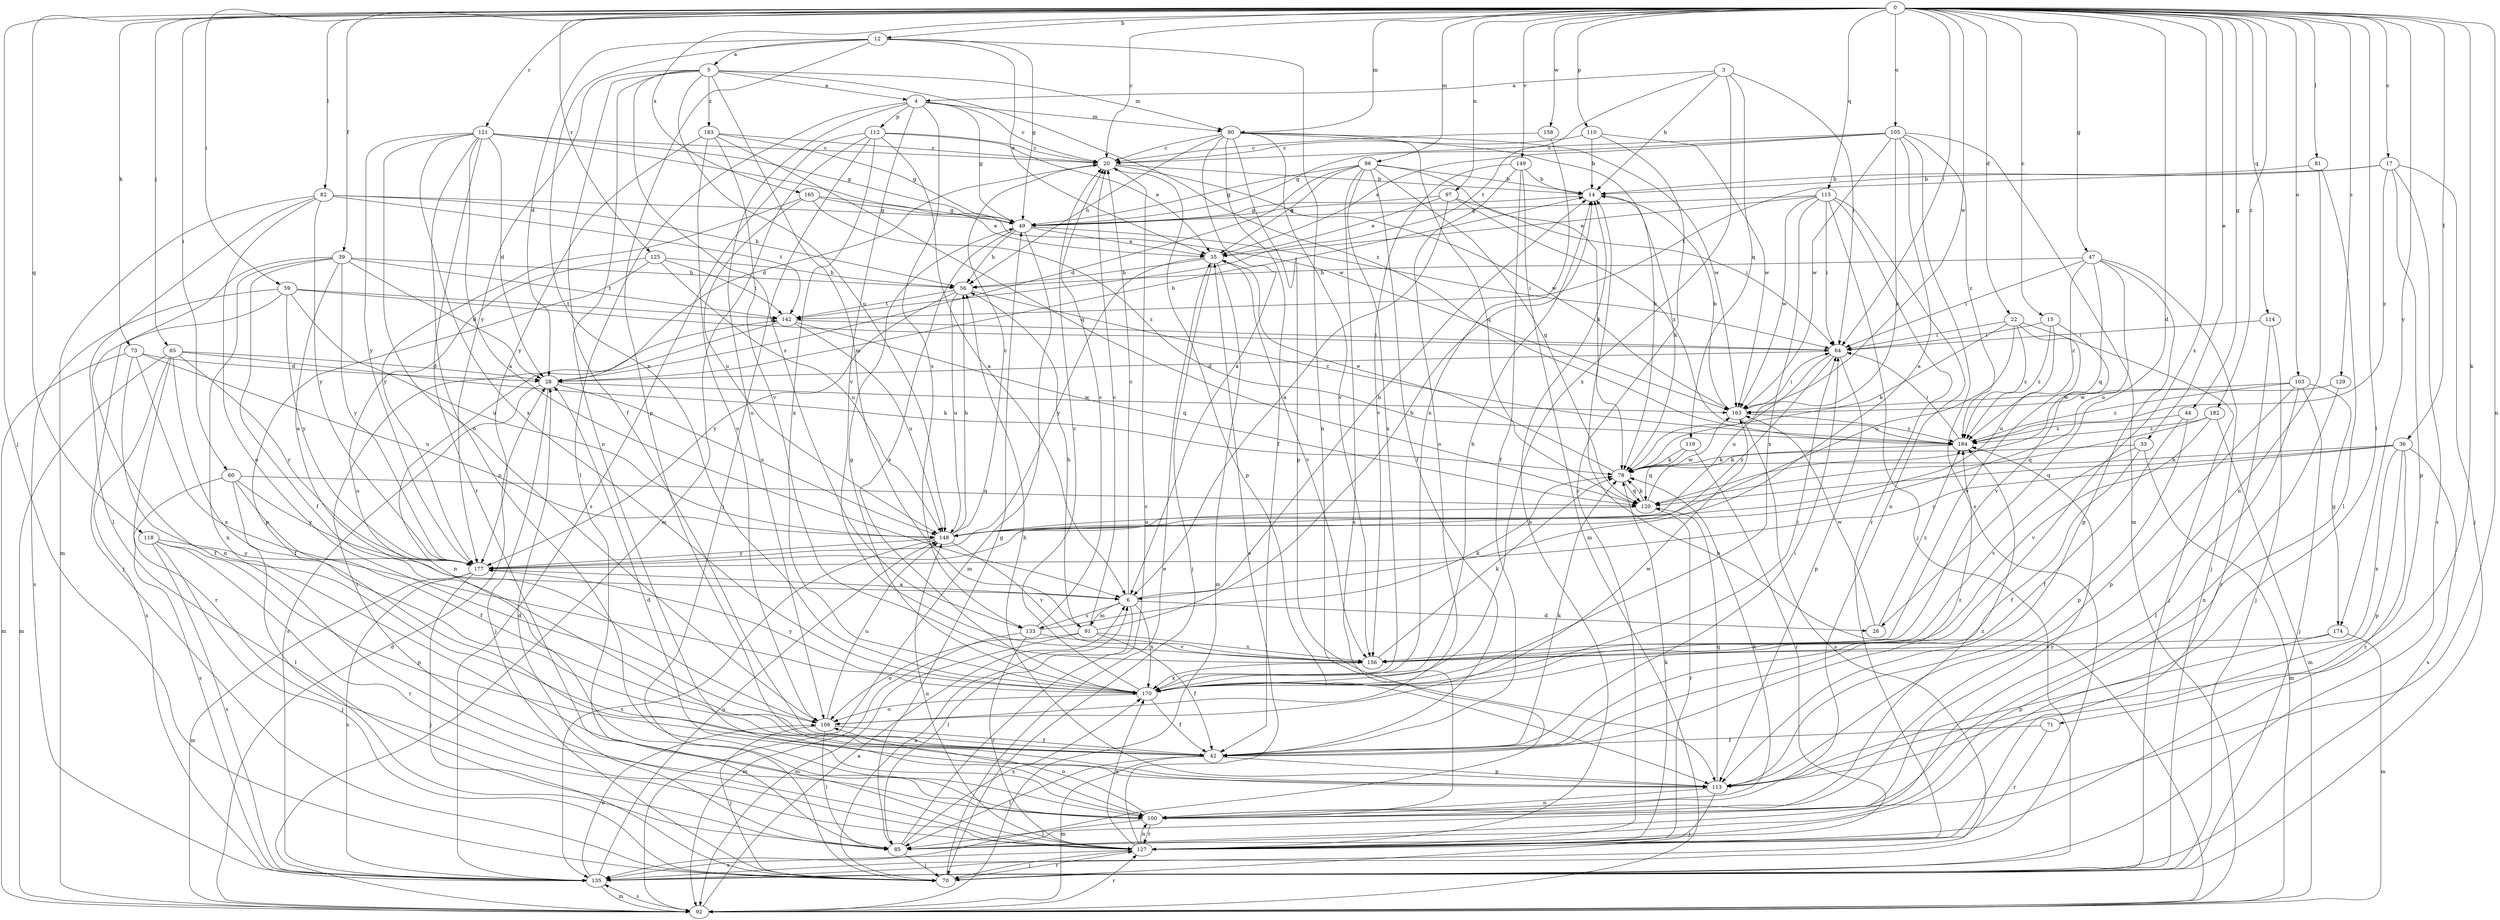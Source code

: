 strict digraph  {
0;
3;
4;
5;
6;
12;
14;
15;
17;
20;
22;
26;
28;
33;
35;
36;
39;
42;
44;
47;
49;
56;
59;
60;
64;
65;
70;
71;
73;
78;
81;
82;
85;
86;
90;
91;
92;
97;
100;
103;
105;
106;
110;
112;
113;
114;
115;
118;
119;
120;
121;
125;
127;
129;
133;
135;
142;
148;
149;
156;
158;
163;
165;
170;
174;
177;
182;
183;
184;
0 -> 12  [label=b];
0 -> 15  [label=c];
0 -> 17  [label=c];
0 -> 20  [label=c];
0 -> 22  [label=d];
0 -> 26  [label=d];
0 -> 33  [label=e];
0 -> 36  [label=f];
0 -> 39  [label=f];
0 -> 44  [label=g];
0 -> 47  [label=g];
0 -> 59  [label=i];
0 -> 60  [label=i];
0 -> 64  [label=i];
0 -> 65  [label=j];
0 -> 70  [label=j];
0 -> 71  [label=k];
0 -> 73  [label=k];
0 -> 81  [label=l];
0 -> 82  [label=l];
0 -> 85  [label=l];
0 -> 86  [label=m];
0 -> 90  [label=m];
0 -> 97  [label=n];
0 -> 100  [label=n];
0 -> 103  [label=o];
0 -> 105  [label=o];
0 -> 110  [label=p];
0 -> 114  [label=q];
0 -> 115  [label=q];
0 -> 118  [label=q];
0 -> 121  [label=r];
0 -> 125  [label=r];
0 -> 129  [label=s];
0 -> 149  [label=v];
0 -> 158  [label=w];
0 -> 163  [label=w];
0 -> 165  [label=x];
0 -> 170  [label=x];
0 -> 174  [label=y];
0 -> 182  [label=z];
3 -> 4  [label=a];
3 -> 14  [label=b];
3 -> 64  [label=i];
3 -> 119  [label=q];
3 -> 142  [label=t];
3 -> 170  [label=x];
4 -> 20  [label=c];
4 -> 49  [label=g];
4 -> 85  [label=l];
4 -> 90  [label=m];
4 -> 106  [label=o];
4 -> 112  [label=p];
4 -> 133  [label=s];
4 -> 156  [label=v];
5 -> 4  [label=a];
5 -> 42  [label=f];
5 -> 90  [label=m];
5 -> 91  [label=m];
5 -> 100  [label=n];
5 -> 133  [label=s];
5 -> 148  [label=u];
5 -> 177  [label=y];
5 -> 183  [label=z];
5 -> 184  [label=z];
6 -> 14  [label=b];
6 -> 20  [label=c];
6 -> 26  [label=d];
6 -> 85  [label=l];
6 -> 91  [label=m];
6 -> 133  [label=s];
6 -> 170  [label=x];
12 -> 5  [label=a];
12 -> 28  [label=d];
12 -> 35  [label=e];
12 -> 49  [label=g];
12 -> 100  [label=n];
12 -> 113  [label=p];
12 -> 170  [label=x];
14 -> 49  [label=g];
14 -> 78  [label=k];
15 -> 64  [label=i];
15 -> 148  [label=u];
15 -> 156  [label=v];
15 -> 184  [label=z];
17 -> 14  [label=b];
17 -> 70  [label=j];
17 -> 113  [label=p];
17 -> 135  [label=s];
17 -> 142  [label=t];
17 -> 184  [label=z];
20 -> 14  [label=b];
20 -> 28  [label=d];
20 -> 113  [label=p];
20 -> 163  [label=w];
22 -> 64  [label=i];
22 -> 70  [label=j];
22 -> 78  [label=k];
22 -> 148  [label=u];
22 -> 156  [label=v];
22 -> 184  [label=z];
26 -> 163  [label=w];
26 -> 184  [label=z];
28 -> 14  [label=b];
28 -> 70  [label=j];
28 -> 135  [label=s];
28 -> 148  [label=u];
28 -> 163  [label=w];
33 -> 42  [label=f];
33 -> 78  [label=k];
33 -> 92  [label=m];
33 -> 156  [label=v];
35 -> 56  [label=h];
35 -> 70  [label=j];
35 -> 92  [label=m];
35 -> 156  [label=v];
35 -> 177  [label=y];
36 -> 78  [label=k];
36 -> 113  [label=p];
36 -> 120  [label=q];
36 -> 127  [label=r];
36 -> 135  [label=s];
36 -> 170  [label=x];
36 -> 177  [label=y];
39 -> 6  [label=a];
39 -> 28  [label=d];
39 -> 42  [label=f];
39 -> 56  [label=h];
39 -> 70  [label=j];
39 -> 100  [label=n];
39 -> 142  [label=t];
39 -> 177  [label=y];
42 -> 64  [label=i];
42 -> 78  [label=k];
42 -> 85  [label=l];
42 -> 92  [label=m];
42 -> 113  [label=p];
42 -> 184  [label=z];
44 -> 42  [label=f];
44 -> 113  [label=p];
44 -> 184  [label=z];
47 -> 56  [label=h];
47 -> 64  [label=i];
47 -> 70  [label=j];
47 -> 113  [label=p];
47 -> 120  [label=q];
47 -> 148  [label=u];
47 -> 184  [label=z];
49 -> 35  [label=e];
49 -> 56  [label=h];
49 -> 64  [label=i];
49 -> 92  [label=m];
49 -> 170  [label=x];
56 -> 142  [label=t];
56 -> 148  [label=u];
56 -> 177  [label=y];
56 -> 184  [label=z];
59 -> 64  [label=i];
59 -> 100  [label=n];
59 -> 135  [label=s];
59 -> 142  [label=t];
59 -> 148  [label=u];
59 -> 177  [label=y];
60 -> 42  [label=f];
60 -> 85  [label=l];
60 -> 120  [label=q];
60 -> 135  [label=s];
60 -> 177  [label=y];
64 -> 28  [label=d];
64 -> 113  [label=p];
64 -> 148  [label=u];
64 -> 177  [label=y];
65 -> 28  [label=d];
65 -> 42  [label=f];
65 -> 78  [label=k];
65 -> 92  [label=m];
65 -> 127  [label=r];
65 -> 135  [label=s];
65 -> 177  [label=y];
70 -> 6  [label=a];
70 -> 35  [label=e];
70 -> 127  [label=r];
71 -> 42  [label=f];
71 -> 127  [label=r];
73 -> 28  [label=d];
73 -> 42  [label=f];
73 -> 92  [label=m];
73 -> 148  [label=u];
73 -> 170  [label=x];
78 -> 35  [label=e];
78 -> 120  [label=q];
81 -> 14  [label=b];
81 -> 85  [label=l];
81 -> 100  [label=n];
82 -> 49  [label=g];
82 -> 56  [label=h];
82 -> 85  [label=l];
82 -> 92  [label=m];
82 -> 106  [label=o];
82 -> 142  [label=t];
82 -> 177  [label=y];
85 -> 20  [label=c];
85 -> 28  [label=d];
85 -> 49  [label=g];
85 -> 70  [label=j];
85 -> 170  [label=x];
85 -> 184  [label=z];
86 -> 14  [label=b];
86 -> 28  [label=d];
86 -> 35  [label=e];
86 -> 42  [label=f];
86 -> 49  [label=g];
86 -> 78  [label=k];
86 -> 120  [label=q];
86 -> 135  [label=s];
86 -> 170  [label=x];
90 -> 6  [label=a];
90 -> 20  [label=c];
90 -> 42  [label=f];
90 -> 56  [label=h];
90 -> 78  [label=k];
90 -> 113  [label=p];
90 -> 120  [label=q];
90 -> 156  [label=v];
90 -> 163  [label=w];
91 -> 14  [label=b];
91 -> 20  [label=c];
91 -> 42  [label=f];
91 -> 56  [label=h];
91 -> 92  [label=m];
91 -> 106  [label=o];
91 -> 156  [label=v];
92 -> 6  [label=a];
92 -> 14  [label=b];
92 -> 28  [label=d];
92 -> 127  [label=r];
92 -> 135  [label=s];
97 -> 6  [label=a];
97 -> 35  [label=e];
97 -> 49  [label=g];
97 -> 64  [label=i];
97 -> 184  [label=z];
100 -> 28  [label=d];
100 -> 78  [label=k];
100 -> 85  [label=l];
100 -> 106  [label=o];
100 -> 127  [label=r];
100 -> 184  [label=z];
103 -> 70  [label=j];
103 -> 85  [label=l];
103 -> 113  [label=p];
103 -> 163  [label=w];
103 -> 184  [label=z];
103 -> 174  [label=g];
105 -> 6  [label=a];
105 -> 20  [label=c];
105 -> 35  [label=e];
105 -> 49  [label=g];
105 -> 78  [label=k];
105 -> 92  [label=m];
105 -> 135  [label=s];
105 -> 163  [label=w];
105 -> 184  [label=z];
106 -> 42  [label=f];
106 -> 70  [label=j];
106 -> 85  [label=l];
106 -> 148  [label=u];
106 -> 163  [label=w];
110 -> 14  [label=b];
110 -> 20  [label=c];
110 -> 127  [label=r];
110 -> 163  [label=w];
112 -> 6  [label=a];
112 -> 20  [label=c];
112 -> 35  [label=e];
112 -> 70  [label=j];
112 -> 92  [label=m];
112 -> 135  [label=s];
112 -> 170  [label=x];
113 -> 56  [label=h];
113 -> 70  [label=j];
113 -> 100  [label=n];
113 -> 120  [label=q];
114 -> 64  [label=i];
114 -> 70  [label=j];
114 -> 127  [label=r];
115 -> 35  [label=e];
115 -> 49  [label=g];
115 -> 64  [label=i];
115 -> 70  [label=j];
115 -> 100  [label=n];
115 -> 127  [label=r];
115 -> 163  [label=w];
115 -> 170  [label=x];
118 -> 70  [label=j];
118 -> 113  [label=p];
118 -> 127  [label=r];
118 -> 135  [label=s];
118 -> 177  [label=y];
119 -> 78  [label=k];
119 -> 120  [label=q];
119 -> 127  [label=r];
120 -> 78  [label=k];
120 -> 127  [label=r];
120 -> 148  [label=u];
120 -> 163  [label=w];
121 -> 6  [label=a];
121 -> 20  [label=c];
121 -> 28  [label=d];
121 -> 49  [label=g];
121 -> 100  [label=n];
121 -> 106  [label=o];
121 -> 127  [label=r];
121 -> 163  [label=w];
121 -> 170  [label=x];
121 -> 177  [label=y];
125 -> 56  [label=h];
125 -> 106  [label=o];
125 -> 113  [label=p];
125 -> 142  [label=t];
125 -> 148  [label=u];
127 -> 14  [label=b];
127 -> 35  [label=e];
127 -> 70  [label=j];
127 -> 78  [label=k];
127 -> 100  [label=n];
127 -> 135  [label=s];
127 -> 142  [label=t];
127 -> 148  [label=u];
127 -> 170  [label=x];
129 -> 100  [label=n];
129 -> 163  [label=w];
133 -> 20  [label=c];
133 -> 78  [label=k];
133 -> 92  [label=m];
133 -> 127  [label=r];
133 -> 156  [label=v];
135 -> 92  [label=m];
135 -> 106  [label=o];
135 -> 148  [label=u];
142 -> 64  [label=i];
142 -> 100  [label=n];
142 -> 120  [label=q];
142 -> 148  [label=u];
148 -> 20  [label=c];
148 -> 56  [label=h];
148 -> 135  [label=s];
148 -> 156  [label=v];
148 -> 177  [label=y];
149 -> 14  [label=b];
149 -> 42  [label=f];
149 -> 92  [label=m];
149 -> 106  [label=o];
149 -> 156  [label=v];
156 -> 78  [label=k];
156 -> 170  [label=x];
158 -> 20  [label=c];
158 -> 170  [label=x];
163 -> 14  [label=b];
163 -> 64  [label=i];
163 -> 135  [label=s];
163 -> 184  [label=z];
165 -> 35  [label=e];
165 -> 49  [label=g];
165 -> 148  [label=u];
165 -> 177  [label=y];
165 -> 184  [label=z];
170 -> 14  [label=b];
170 -> 20  [label=c];
170 -> 42  [label=f];
170 -> 49  [label=g];
170 -> 64  [label=i];
170 -> 106  [label=o];
170 -> 177  [label=y];
174 -> 92  [label=m];
174 -> 113  [label=p];
174 -> 156  [label=v];
177 -> 6  [label=a];
177 -> 70  [label=j];
177 -> 92  [label=m];
177 -> 135  [label=s];
182 -> 92  [label=m];
182 -> 120  [label=q];
182 -> 156  [label=v];
182 -> 184  [label=z];
183 -> 20  [label=c];
183 -> 49  [label=g];
183 -> 106  [label=o];
183 -> 120  [label=q];
183 -> 156  [label=v];
183 -> 177  [label=y];
184 -> 64  [label=i];
184 -> 78  [label=k];
}

